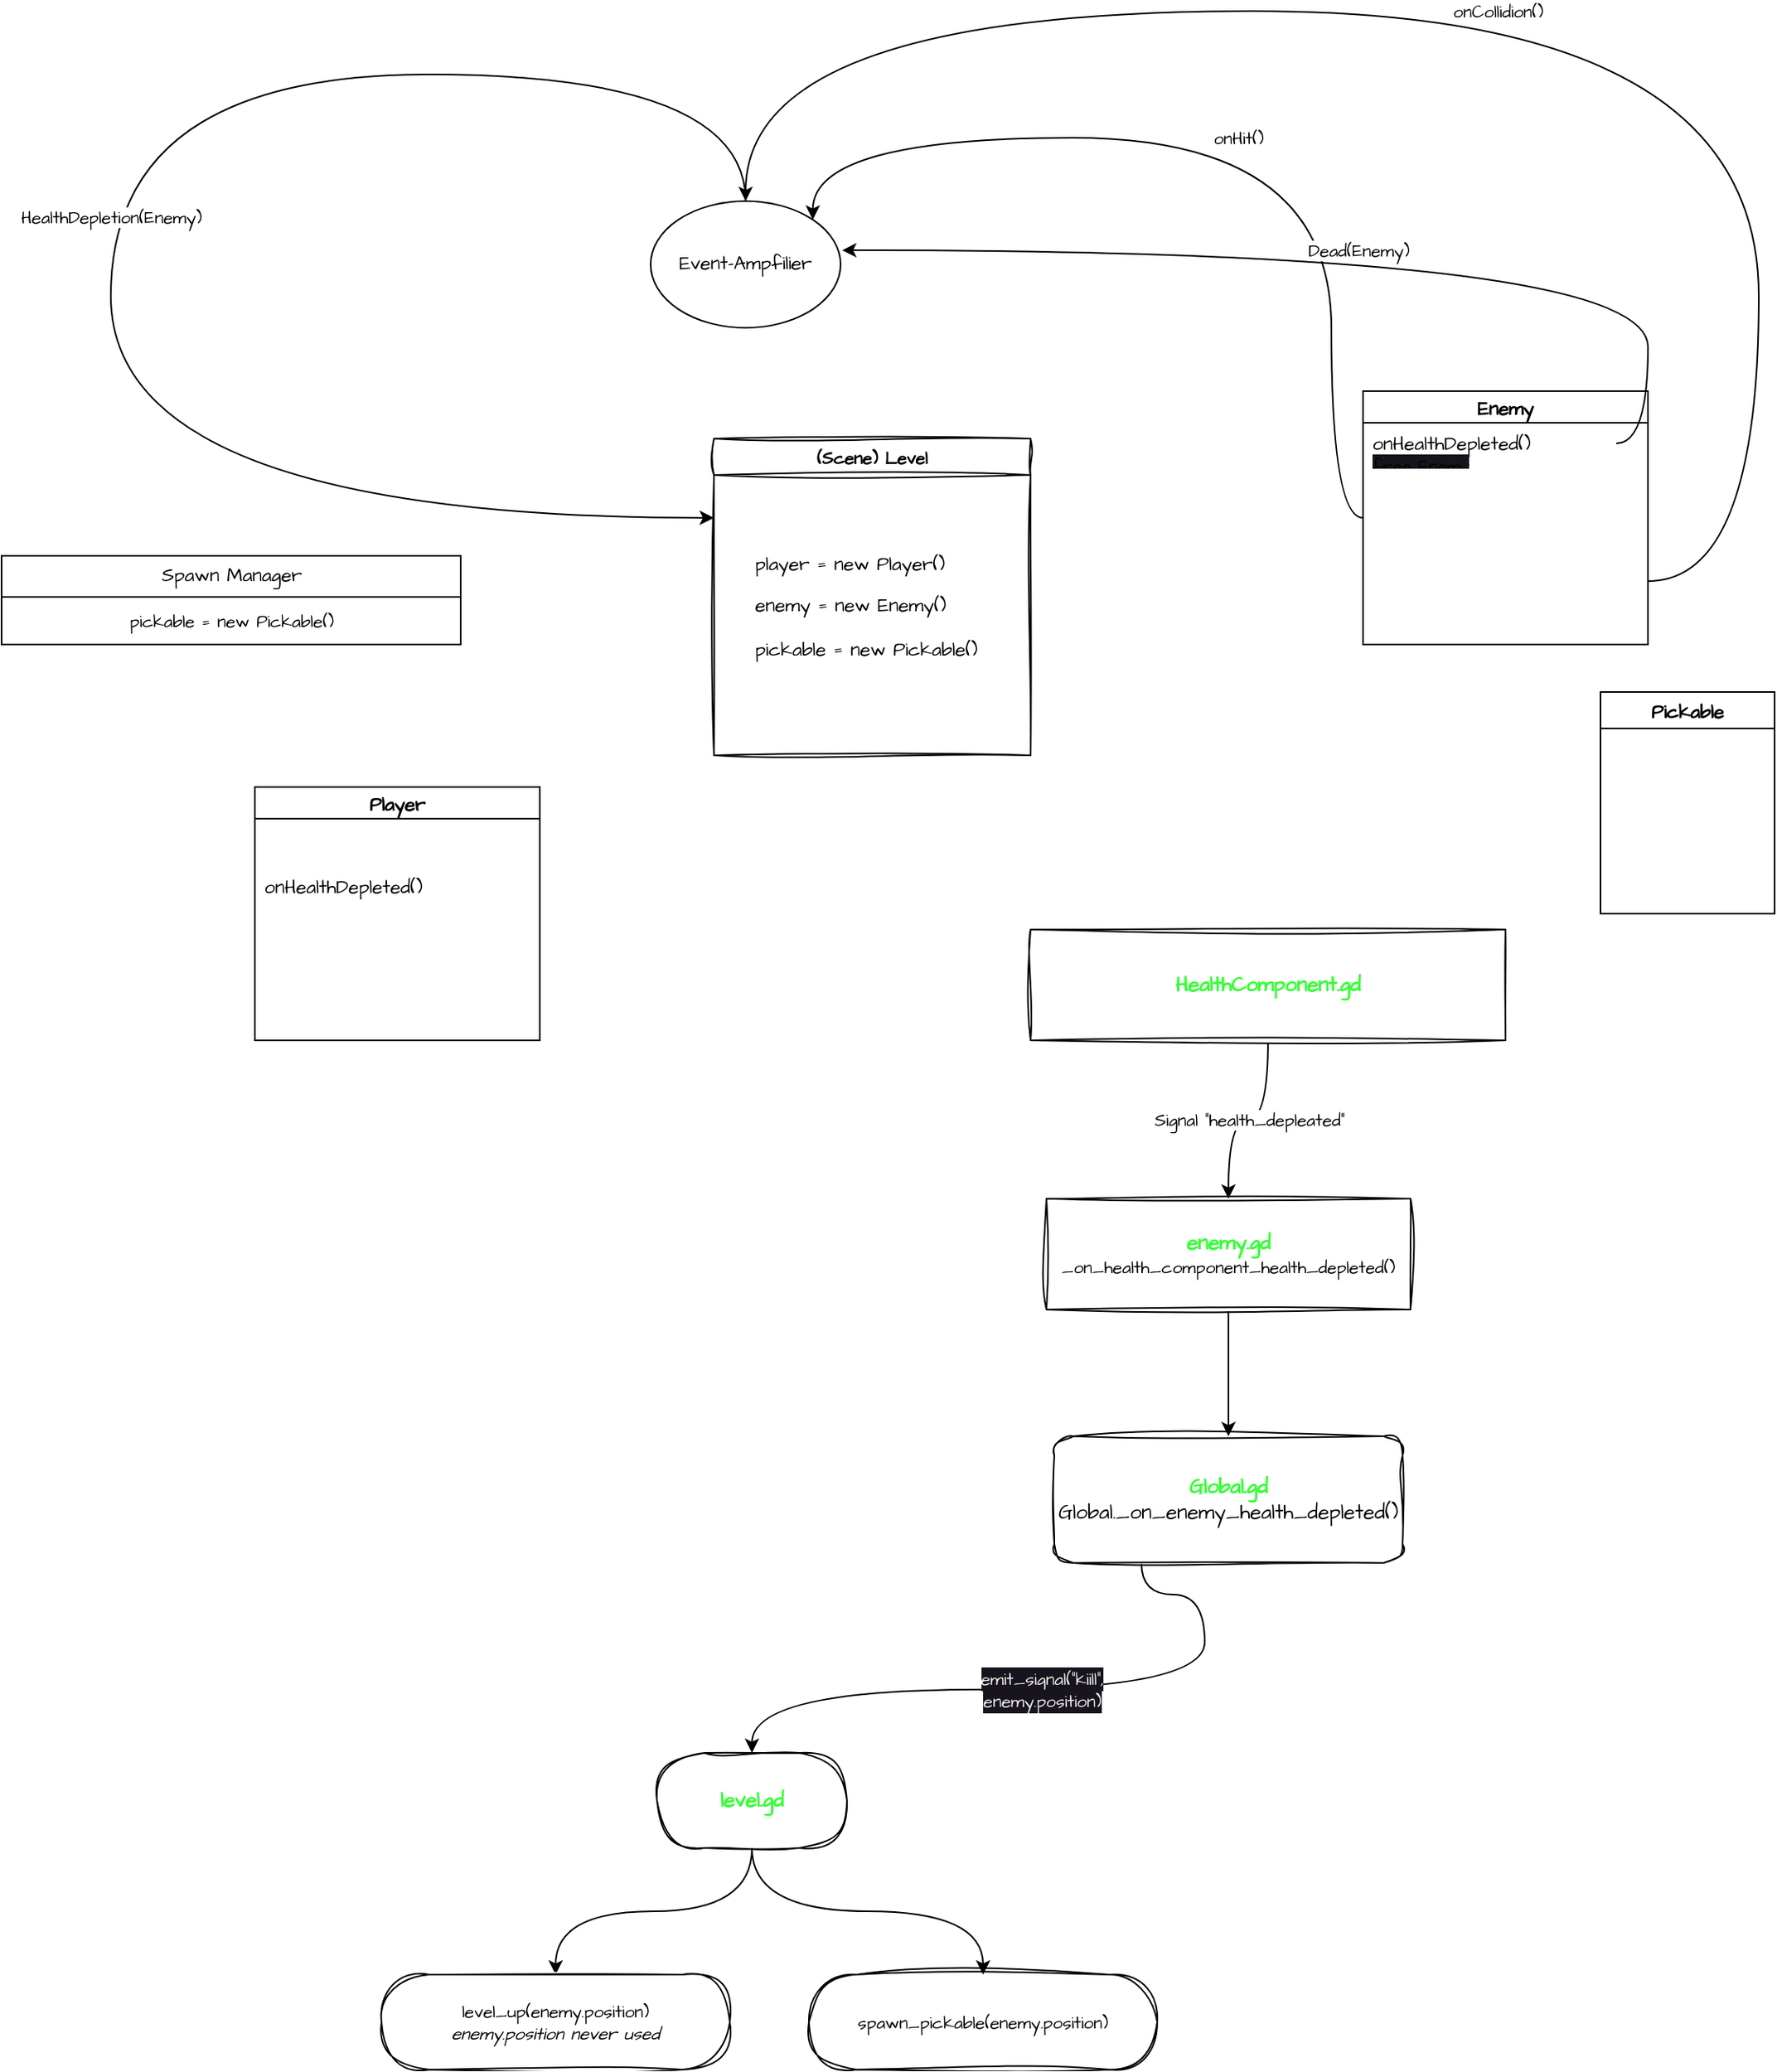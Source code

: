 <mxfile version="24.4.0" type="device">
  <diagram id="prtHgNgQTEPvFCAcTncT" name="Page-1">
    <mxGraphModel dx="1434" dy="2023" grid="1" gridSize="10" guides="1" tooltips="1" connect="1" arrows="1" fold="1" page="1" pageScale="1" pageWidth="827" pageHeight="1169" math="0" shadow="0">
      <root>
        <mxCell id="0" />
        <mxCell id="1" parent="0" />
        <mxCell id="MZImNLxT4XEalz6gZ-AR-4" value="Spawn Manager" style="swimlane;fontStyle=0;childLayout=stackLayout;horizontal=1;startSize=26;fillColor=none;horizontalStack=0;resizeParent=1;resizeParentMax=0;resizeLast=0;collapsible=1;marginBottom=0;html=1;hachureGap=4;fontFamily=Architects Daughter;fontSource=https%3A%2F%2Ffonts.googleapis.com%2Fcss%3Ffamily%3DArchitects%2BDaughter;strokeColor=default;" vertex="1" parent="1">
          <mxGeometry y="234" width="290" height="56" as="geometry" />
        </mxCell>
        <mxCell id="MZImNLxT4XEalz6gZ-AR-30" value="&lt;div&gt;pickable = new Pickable()&lt;/div&gt;" style="text;html=1;align=center;verticalAlign=middle;resizable=0;points=[];autosize=1;strokeColor=none;fillColor=none;fontFamily=Architects Daughter;fontSource=https%3A%2F%2Ffonts.googleapis.com%2Fcss%3Ffamily%3DArchitects%2BDaughter;fontSize=11;fontColor=default;labelBackgroundColor=default;" vertex="1" parent="MZImNLxT4XEalz6gZ-AR-4">
          <mxGeometry y="26" width="290" height="30" as="geometry" />
        </mxCell>
        <mxCell id="MZImNLxT4XEalz6gZ-AR-22" value="onHit()" style="edgeStyle=orthogonalEdgeStyle;curved=1;rounded=0;hachureGap=4;orthogonalLoop=1;jettySize=auto;html=1;entryX=1;entryY=0;entryDx=0;entryDy=0;strokeColor=default;align=center;verticalAlign=middle;fontFamily=Architects Daughter;fontSource=https%3A%2F%2Ffonts.googleapis.com%2Fcss%3Ffamily%3DArchitects%2BDaughter;fontSize=11;fontColor=default;labelBackgroundColor=default;endArrow=classic;" edge="1" parent="1" source="MZImNLxT4XEalz6gZ-AR-13" target="MZImNLxT4XEalz6gZ-AR-20">
          <mxGeometry relative="1" as="geometry">
            <Array as="points">
              <mxPoint x="840" y="210" />
              <mxPoint x="840" y="-30" />
              <mxPoint x="512" y="-30" />
            </Array>
          </mxGeometry>
        </mxCell>
        <mxCell id="MZImNLxT4XEalz6gZ-AR-23" value="onCollidion()" style="edgeStyle=orthogonalEdgeStyle;curved=1;rounded=0;hachureGap=4;orthogonalLoop=1;jettySize=auto;html=1;entryX=0.5;entryY=0;entryDx=0;entryDy=0;strokeColor=default;align=center;verticalAlign=middle;fontFamily=Architects Daughter;fontSource=https%3A%2F%2Ffonts.googleapis.com%2Fcss%3Ffamily%3DArchitects%2BDaughter;fontSize=11;fontColor=default;labelBackgroundColor=default;endArrow=classic;" edge="1" parent="1" target="MZImNLxT4XEalz6gZ-AR-20">
          <mxGeometry relative="1" as="geometry">
            <mxPoint x="1040" y="250" as="sourcePoint" />
            <Array as="points">
              <mxPoint x="1110" y="250" />
              <mxPoint x="1110" y="-110" />
              <mxPoint x="470" y="-110" />
            </Array>
          </mxGeometry>
        </mxCell>
        <mxCell id="MZImNLxT4XEalz6gZ-AR-13" value="Enemy" style="swimlane;hachureGap=4;fontFamily=Architects Daughter;fontSource=https%3A%2F%2Ffonts.googleapis.com%2Fcss%3Ffamily%3DArchitects%2BDaughter;startSize=20;" vertex="1" parent="1">
          <mxGeometry x="860" y="130" width="180" height="160" as="geometry" />
        </mxCell>
        <mxCell id="MZImNLxT4XEalz6gZ-AR-18" value="onHealthDepleted()&lt;div&gt;&lt;span style=&quot;font-size: 11px; text-align: center; text-wrap: nowrap; background-color: rgb(24, 20, 29);&quot;&gt;free Enemy&lt;/span&gt;&lt;br&gt;&lt;/div&gt;&lt;div&gt;&lt;span style=&quot;font-size: 11px; text-align: center; text-wrap: nowrap; background-color: rgb(24, 20, 29);&quot;&gt;emit Signal &quot;Dead&quot;&lt;/span&gt;&lt;/div&gt;" style="text;strokeColor=none;fillColor=none;align=left;verticalAlign=top;spacingLeft=4;spacingRight=4;overflow=hidden;rotatable=0;points=[[0,0.5],[1,0.5]];portConstraint=eastwest;whiteSpace=wrap;html=1;fontFamily=Architects Daughter;fontSource=https%3A%2F%2Ffonts.googleapis.com%2Fcss%3Ffamily%3DArchitects%2BDaughter;" vertex="1" parent="MZImNLxT4XEalz6gZ-AR-13">
          <mxGeometry y="20" width="160" height="26" as="geometry" />
        </mxCell>
        <mxCell id="MZImNLxT4XEalz6gZ-AR-14" value="Pickable" style="swimlane;hachureGap=4;fontFamily=Architects Daughter;fontSource=https%3A%2F%2Ffonts.googleapis.com%2Fcss%3Ffamily%3DArchitects%2BDaughter;" vertex="1" parent="1">
          <mxGeometry x="1010" y="320" width="110" height="140" as="geometry" />
        </mxCell>
        <mxCell id="MZImNLxT4XEalz6gZ-AR-20" value="Event-Ampfilier" style="ellipse;whiteSpace=wrap;html=1;hachureGap=4;fontFamily=Architects Daughter;fontSource=https%3A%2F%2Ffonts.googleapis.com%2Fcss%3Ffamily%3DArchitects%2BDaughter;" vertex="1" parent="1">
          <mxGeometry x="410" y="10" width="120" height="80" as="geometry" />
        </mxCell>
        <mxCell id="MZImNLxT4XEalz6gZ-AR-19" value="Dead(Enemy)" style="edgeStyle=orthogonalEdgeStyle;rounded=0;hachureGap=4;orthogonalLoop=1;jettySize=auto;html=1;exitX=1;exitY=0.5;exitDx=0;exitDy=0;fontFamily=Architects Daughter;fontSource=https%3A%2F%2Ffonts.googleapis.com%2Fcss%3Ffamily%3DArchitects%2BDaughter;flowAnimation=0;curved=1;entryX=1.008;entryY=0.388;entryDx=0;entryDy=0;entryPerimeter=0;" edge="1" parent="1" source="MZImNLxT4XEalz6gZ-AR-18" target="MZImNLxT4XEalz6gZ-AR-20">
          <mxGeometry relative="1" as="geometry">
            <mxPoint x="560" y="70" as="targetPoint" />
          </mxGeometry>
        </mxCell>
        <mxCell id="MZImNLxT4XEalz6gZ-AR-21" value="HealthDepletion(Enemy)" style="edgeStyle=orthogonalEdgeStyle;rounded=0;hachureGap=4;orthogonalLoop=1;jettySize=auto;html=1;entryX=0;entryY=0.25;entryDx=0;entryDy=0;fontFamily=Architects Daughter;fontSource=https%3A%2F%2Ffonts.googleapis.com%2Fcss%3Ffamily%3DArchitects%2BDaughter;curved=1;" edge="1" parent="1" source="MZImNLxT4XEalz6gZ-AR-20" target="MZImNLxT4XEalz6gZ-AR-28">
          <mxGeometry relative="1" as="geometry">
            <Array as="points">
              <mxPoint x="470" y="-70" />
              <mxPoint x="69" y="-70" />
              <mxPoint x="69" y="210" />
            </Array>
          </mxGeometry>
        </mxCell>
        <mxCell id="MZImNLxT4XEalz6gZ-AR-24" value="Player" style="swimlane;hachureGap=4;fontFamily=Architects Daughter;fontSource=https%3A%2F%2Ffonts.googleapis.com%2Fcss%3Ffamily%3DArchitects%2BDaughter;startSize=20;" vertex="1" parent="1">
          <mxGeometry x="160" y="380" width="180" height="160" as="geometry" />
        </mxCell>
        <mxCell id="MZImNLxT4XEalz6gZ-AR-25" value="&lt;div&gt;&lt;span style=&quot;background-color: initial;&quot;&gt;onHealthDepleted()&lt;/span&gt;&lt;br&gt;&lt;/div&gt;" style="text;strokeColor=none;fillColor=none;align=left;verticalAlign=top;spacingLeft=4;spacingRight=4;overflow=hidden;rotatable=0;points=[[0,0.5],[1,0.5]];portConstraint=eastwest;whiteSpace=wrap;html=1;fontFamily=Architects Daughter;fontSource=https%3A%2F%2Ffonts.googleapis.com%2Fcss%3Ffamily%3DArchitects%2BDaughter;" vertex="1" parent="MZImNLxT4XEalz6gZ-AR-24">
          <mxGeometry y="50" width="180" height="26" as="geometry" />
        </mxCell>
        <mxCell id="MZImNLxT4XEalz6gZ-AR-28" value="(Scene) Level" style="swimlane;whiteSpace=wrap;html=1;sketch=1;hachureGap=4;jiggle=2;curveFitting=1;fontFamily=Architects Daughter;fontSource=https%3A%2F%2Ffonts.googleapis.com%2Fcss%3Ffamily%3DArchitects%2BDaughter;fontSize=11;fontColor=default;labelBackgroundColor=default;" vertex="1" parent="1">
          <mxGeometry x="450" y="160" width="200" height="200" as="geometry" />
        </mxCell>
        <mxCell id="MZImNLxT4XEalz6gZ-AR-6" value="player = new Player()" style="text;strokeColor=none;fillColor=none;align=left;verticalAlign=top;spacingLeft=4;spacingRight=4;overflow=hidden;rotatable=0;points=[[0,0.5],[1,0.5]];portConstraint=eastwest;whiteSpace=wrap;html=1;fontFamily=Architects Daughter;fontSource=https%3A%2F%2Ffonts.googleapis.com%2Fcss%3Ffamily%3DArchitects%2BDaughter;" vertex="1" parent="MZImNLxT4XEalz6gZ-AR-28">
          <mxGeometry x="20" y="66" width="160" height="26" as="geometry" />
        </mxCell>
        <mxCell id="MZImNLxT4XEalz6gZ-AR-7" value="enemy = new Enemy()" style="text;strokeColor=none;fillColor=none;align=left;verticalAlign=top;spacingLeft=4;spacingRight=4;overflow=hidden;rotatable=0;points=[[0,0.5],[1,0.5]];portConstraint=eastwest;whiteSpace=wrap;html=1;fontFamily=Architects Daughter;fontSource=https%3A%2F%2Ffonts.googleapis.com%2Fcss%3Ffamily%3DArchitects%2BDaughter;" vertex="1" parent="MZImNLxT4XEalz6gZ-AR-28">
          <mxGeometry x="20" y="92" width="160" height="28" as="geometry" />
        </mxCell>
        <mxCell id="MZImNLxT4XEalz6gZ-AR-5" value="pickable = new Pickable()" style="text;strokeColor=none;fillColor=none;align=left;verticalAlign=top;spacingLeft=4;spacingRight=4;overflow=hidden;rotatable=0;points=[[0,0.5],[1,0.5]];portConstraint=eastwest;whiteSpace=wrap;html=1;fontFamily=Architects Daughter;fontSource=https%3A%2F%2Ffonts.googleapis.com%2Fcss%3Ffamily%3DArchitects%2BDaughter;" vertex="1" parent="MZImNLxT4XEalz6gZ-AR-28">
          <mxGeometry x="20" y="120" width="160" height="30" as="geometry" />
        </mxCell>
        <mxCell id="MZImNLxT4XEalz6gZ-AR-48" value="" style="edgeStyle=orthogonalEdgeStyle;curved=1;rounded=0;hachureGap=4;orthogonalLoop=1;jettySize=auto;html=1;strokeColor=default;align=center;verticalAlign=middle;fontFamily=Architects Daughter;fontSource=https%3A%2F%2Ffonts.googleapis.com%2Fcss%3Ffamily%3DArchitects%2BDaughter;fontSize=11;fontColor=default;labelBackgroundColor=default;endArrow=classic;" edge="1" parent="1" source="MZImNLxT4XEalz6gZ-AR-32" target="MZImNLxT4XEalz6gZ-AR-47">
          <mxGeometry relative="1" as="geometry" />
        </mxCell>
        <mxCell id="MZImNLxT4XEalz6gZ-AR-50" value="" style="edgeStyle=orthogonalEdgeStyle;curved=1;rounded=0;hachureGap=4;orthogonalLoop=1;jettySize=auto;html=1;strokeColor=default;align=center;verticalAlign=middle;fontFamily=Architects Daughter;fontSource=https%3A%2F%2Ffonts.googleapis.com%2Fcss%3Ffamily%3DArchitects%2BDaughter;fontSize=11;fontColor=default;labelBackgroundColor=default;endArrow=classic;" edge="1" parent="1" source="MZImNLxT4XEalz6gZ-AR-32" target="MZImNLxT4XEalz6gZ-AR-49">
          <mxGeometry relative="1" as="geometry" />
        </mxCell>
        <mxCell id="MZImNLxT4XEalz6gZ-AR-32" value="&lt;b&gt;&lt;font color=&quot;#33ff33&quot; style=&quot;font-size: 13px;&quot;&gt;level.gd&lt;/font&gt;&lt;/b&gt;" style="rounded=1;whiteSpace=wrap;html=1;sketch=1;hachureGap=4;jiggle=2;curveFitting=1;fontFamily=Architects Daughter;fontSource=https%3A%2F%2Ffonts.googleapis.com%2Fcss%3Ffamily%3DArchitects%2BDaughter;fontSize=11;fontColor=default;labelBackgroundColor=default;arcSize=50;" vertex="1" parent="1">
          <mxGeometry x="414" y="990" width="120" height="60" as="geometry" />
        </mxCell>
        <mxCell id="MZImNLxT4XEalz6gZ-AR-36" value="&lt;br&gt;&lt;span style=&quot;color: rgb(240, 240, 240); font-family: &amp;quot;Architects Daughter&amp;quot;; font-size: 11px; font-style: normal; font-variant-ligatures: normal; font-variant-caps: normal; font-weight: 400; letter-spacing: normal; orphans: 2; text-align: center; text-indent: 0px; text-transform: none; widows: 2; word-spacing: 0px; -webkit-text-stroke-width: 0px; white-space: normal; background-color: rgb(24, 20, 29); text-decoration-thickness: initial; text-decoration-style: initial; text-decoration-color: initial; display: inline !important; float: none;&quot;&gt;emit_signal(&quot;kiill&quot;, enemy.position)&lt;/span&gt;&lt;div&gt;&lt;br&gt;&lt;/div&gt;" style="edgeStyle=orthogonalEdgeStyle;curved=1;rounded=0;hachureGap=4;orthogonalLoop=1;jettySize=auto;html=1;strokeColor=default;align=center;verticalAlign=middle;fontFamily=Architects Daughter;fontSource=https%3A%2F%2Ffonts.googleapis.com%2Fcss%3Ffamily%3DArchitects%2BDaughter;fontSize=11;fontColor=default;labelBackgroundColor=default;endArrow=classic;exitX=0.25;exitY=1;exitDx=0;exitDy=0;entryX=0.5;entryY=0;entryDx=0;entryDy=0;" edge="1" parent="1" source="MZImNLxT4XEalz6gZ-AR-35" target="MZImNLxT4XEalz6gZ-AR-32">
          <mxGeometry relative="1" as="geometry">
            <mxPoint x="592" y="990" as="targetPoint" />
            <Array as="points">
              <mxPoint x="720" y="890" />
              <mxPoint x="760" y="890" />
              <mxPoint x="760" y="950" />
              <mxPoint x="474" y="950" />
            </Array>
            <mxPoint as="offset" />
          </mxGeometry>
        </mxCell>
        <mxCell id="MZImNLxT4XEalz6gZ-AR-35" value="&lt;font color=&quot;#33ff33&quot; style=&quot;font-size: 13px;&quot;&gt;&lt;b&gt;Global.gd&lt;/b&gt;&lt;/font&gt;&lt;div style=&quot;font-size: 13px;&quot;&gt;Global._on_enemy_health_depleted()&lt;br&gt;&lt;/div&gt;" style="whiteSpace=wrap;html=1;fontSize=11;fontFamily=Architects Daughter;rounded=1;sketch=1;hachureGap=4;jiggle=2;curveFitting=1;fontSource=https%3A%2F%2Ffonts.googleapis.com%2Fcss%3Ffamily%3DArchitects%2BDaughter;labelBackgroundColor=default;" vertex="1" parent="1">
          <mxGeometry x="665" y="790" width="220" height="80" as="geometry" />
        </mxCell>
        <mxCell id="MZImNLxT4XEalz6gZ-AR-43" style="edgeStyle=orthogonalEdgeStyle;curved=1;rounded=0;hachureGap=4;orthogonalLoop=1;jettySize=auto;html=1;strokeColor=default;align=center;verticalAlign=middle;fontFamily=Architects Daughter;fontSource=https%3A%2F%2Ffonts.googleapis.com%2Fcss%3Ffamily%3DArchitects%2BDaughter;fontSize=11;fontColor=default;labelBackgroundColor=default;endArrow=classic;entryX=0.5;entryY=0;entryDx=0;entryDy=0;" edge="1" parent="1" source="MZImNLxT4XEalz6gZ-AR-40" target="MZImNLxT4XEalz6gZ-AR-35">
          <mxGeometry relative="1" as="geometry">
            <mxPoint x="780" y="770" as="targetPoint" />
          </mxGeometry>
        </mxCell>
        <mxCell id="MZImNLxT4XEalz6gZ-AR-40" value="&lt;b&gt;&lt;font color=&quot;#33ff33&quot; style=&quot;font-size: 13px;&quot;&gt;enemy.gd&lt;/font&gt;&lt;/b&gt;&lt;div&gt;_on_health_component_health_depleted()&lt;br&gt;&lt;/div&gt;" style="rounded=0;whiteSpace=wrap;html=1;sketch=1;hachureGap=4;jiggle=2;curveFitting=1;fontFamily=Architects Daughter;fontSource=https%3A%2F%2Ffonts.googleapis.com%2Fcss%3Ffamily%3DArchitects%2BDaughter;fontSize=11;fontColor=default;labelBackgroundColor=default;" vertex="1" parent="1">
          <mxGeometry x="660" y="640" width="230" height="70" as="geometry" />
        </mxCell>
        <mxCell id="MZImNLxT4XEalz6gZ-AR-42" value="Signal &quot;health_depleated&quot;" style="edgeStyle=orthogonalEdgeStyle;curved=1;rounded=0;hachureGap=4;orthogonalLoop=1;jettySize=auto;html=1;strokeColor=default;align=center;verticalAlign=middle;fontFamily=Architects Daughter;fontSource=https%3A%2F%2Ffonts.googleapis.com%2Fcss%3Ffamily%3DArchitects%2BDaughter;fontSize=11;fontColor=default;labelBackgroundColor=default;endArrow=classic;" edge="1" parent="1" source="MZImNLxT4XEalz6gZ-AR-41" target="MZImNLxT4XEalz6gZ-AR-40">
          <mxGeometry relative="1" as="geometry" />
        </mxCell>
        <mxCell id="MZImNLxT4XEalz6gZ-AR-41" value="&lt;b&gt;&lt;font style=&quot;font-size: 13px;&quot; color=&quot;#33ff33&quot;&gt;HealthComponent.gd&lt;/font&gt;&lt;/b&gt;" style="rounded=0;whiteSpace=wrap;html=1;sketch=1;hachureGap=4;jiggle=2;curveFitting=1;fontFamily=Architects Daughter;fontSource=https%3A%2F%2Ffonts.googleapis.com%2Fcss%3Ffamily%3DArchitects%2BDaughter;fontSize=11;fontColor=default;labelBackgroundColor=default;" vertex="1" parent="1">
          <mxGeometry x="650" y="470" width="300" height="70" as="geometry" />
        </mxCell>
        <mxCell id="MZImNLxT4XEalz6gZ-AR-47" value="level_up(enemy.position)&lt;div&gt;&lt;i&gt;enemy.position never used&lt;/i&gt;&lt;/div&gt;" style="whiteSpace=wrap;html=1;fontSize=11;fontFamily=Architects Daughter;rounded=1;sketch=1;hachureGap=4;jiggle=2;curveFitting=1;fontSource=https%3A%2F%2Ffonts.googleapis.com%2Fcss%3Ffamily%3DArchitects%2BDaughter;labelBackgroundColor=default;arcSize=50;" vertex="1" parent="1">
          <mxGeometry x="240" y="1130" width="220" height="60" as="geometry" />
        </mxCell>
        <mxCell id="MZImNLxT4XEalz6gZ-AR-49" value="spawn_pickable(enemy.position)" style="whiteSpace=wrap;html=1;fontSize=11;fontFamily=Architects Daughter;rounded=1;sketch=1;hachureGap=4;jiggle=2;curveFitting=1;fontSource=https%3A%2F%2Ffonts.googleapis.com%2Fcss%3Ffamily%3DArchitects%2BDaughter;labelBackgroundColor=default;arcSize=50;" vertex="1" parent="1">
          <mxGeometry x="510" y="1130" width="220" height="60" as="geometry" />
        </mxCell>
      </root>
    </mxGraphModel>
  </diagram>
</mxfile>
